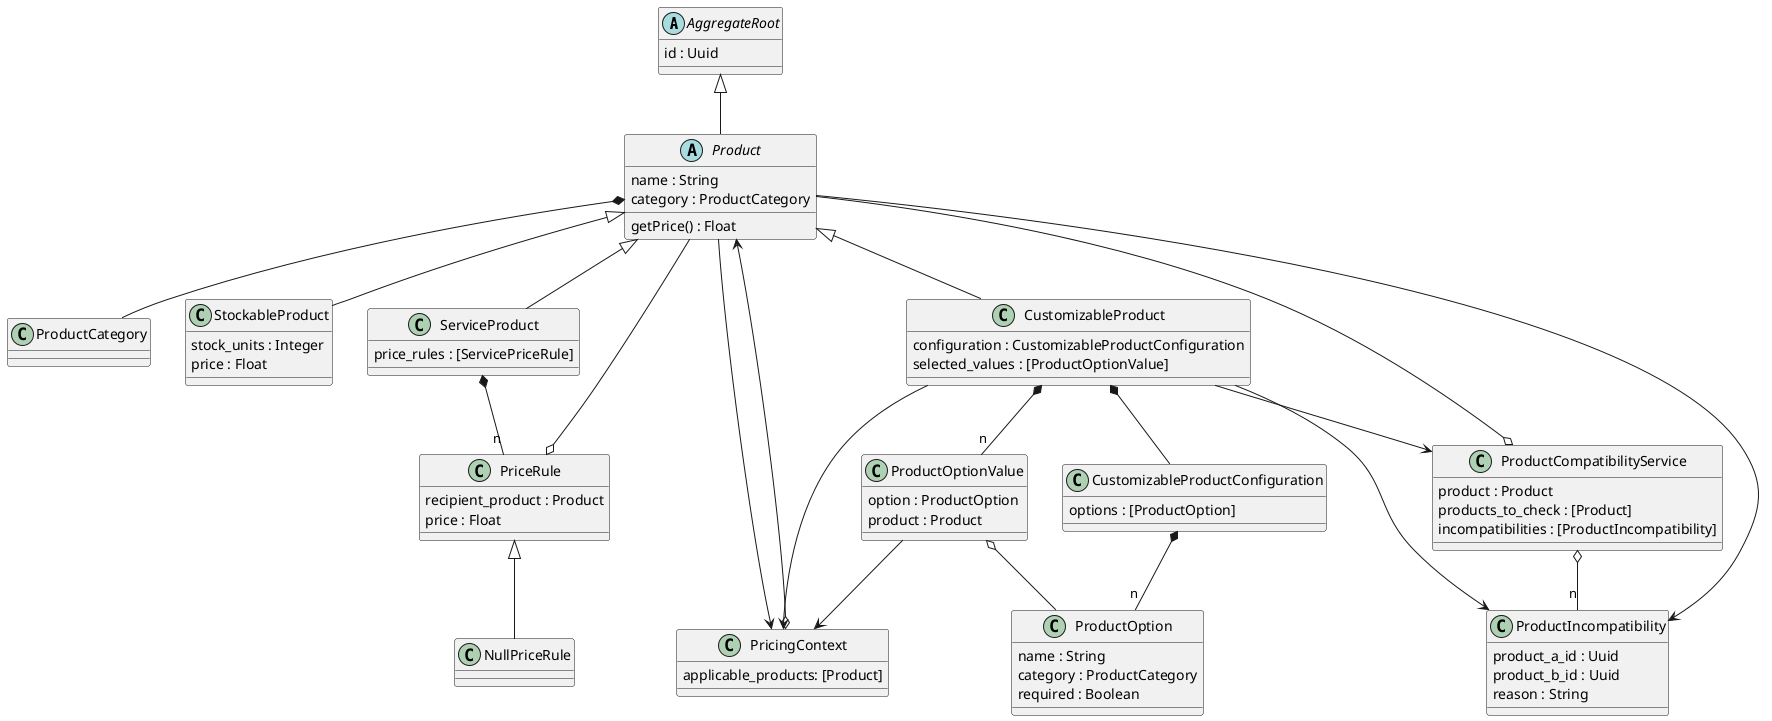 @startuml
'https://plantuml.com/class-diagram

abstract AggregateRoot {
    id : Uuid
}

abstract Product {
    name : String
    category : ProductCategory
    getPrice() : Float
}

class ProductCategory

class StockableProduct {
    stock_units : Integer
    price : Float
}

class ServiceProduct {
    price_rules : [ServicePriceRule]
}

class PriceRule {
    recipient_product : Product
    price : Float
}

class CustomizableProduct {
    configuration : CustomizableProductConfiguration
    selected_values : [ProductOptionValue]
}

class CustomizableProductConfiguration {
    options : [ProductOption]
}

class ProductOption {
    name : String
    category : ProductCategory
    required : Boolean
}

class ProductOptionValue {
    option : ProductOption
    product : Product
}

class ProductIncompatibility {
    product_a_id : Uuid
    product_b_id : Uuid
    reason : String
}

class ProductCompatibilityService {
    product : Product
    products_to_check : [Product]
    incompatibilities : [ProductIncompatibility]
}

class PricingContext {
    applicable_products: [Product]
}

AggregateRoot <|-- Product

Product <|-- StockableProduct
Product <|-- ServiceProduct
Product <|-- CustomizableProduct
Product *-- ProductCategory
Product --> PricingContext
Product --> ProductIncompatibility

PriceRule <|-- NullPriceRule
ServiceProduct *-- "n" PriceRule
PriceRule o-- Product

CustomizableProduct *-- CustomizableProductConfiguration
CustomizableProduct *-- "n" ProductOptionValue
CustomizableProduct --> ProductIncompatibility
CustomizableProduct --> ProductCompatibilityService
CustomizableProductConfiguration *-- "n" ProductOption
ProductOptionValue o-- ProductOption
CustomizableProduct --> PricingContext
ProductOptionValue --> PricingContext
PricingContext o--> Product

ProductCompatibilityService o-- Product
ProductCompatibilityService o-- "n" ProductIncompatibility

@enduml